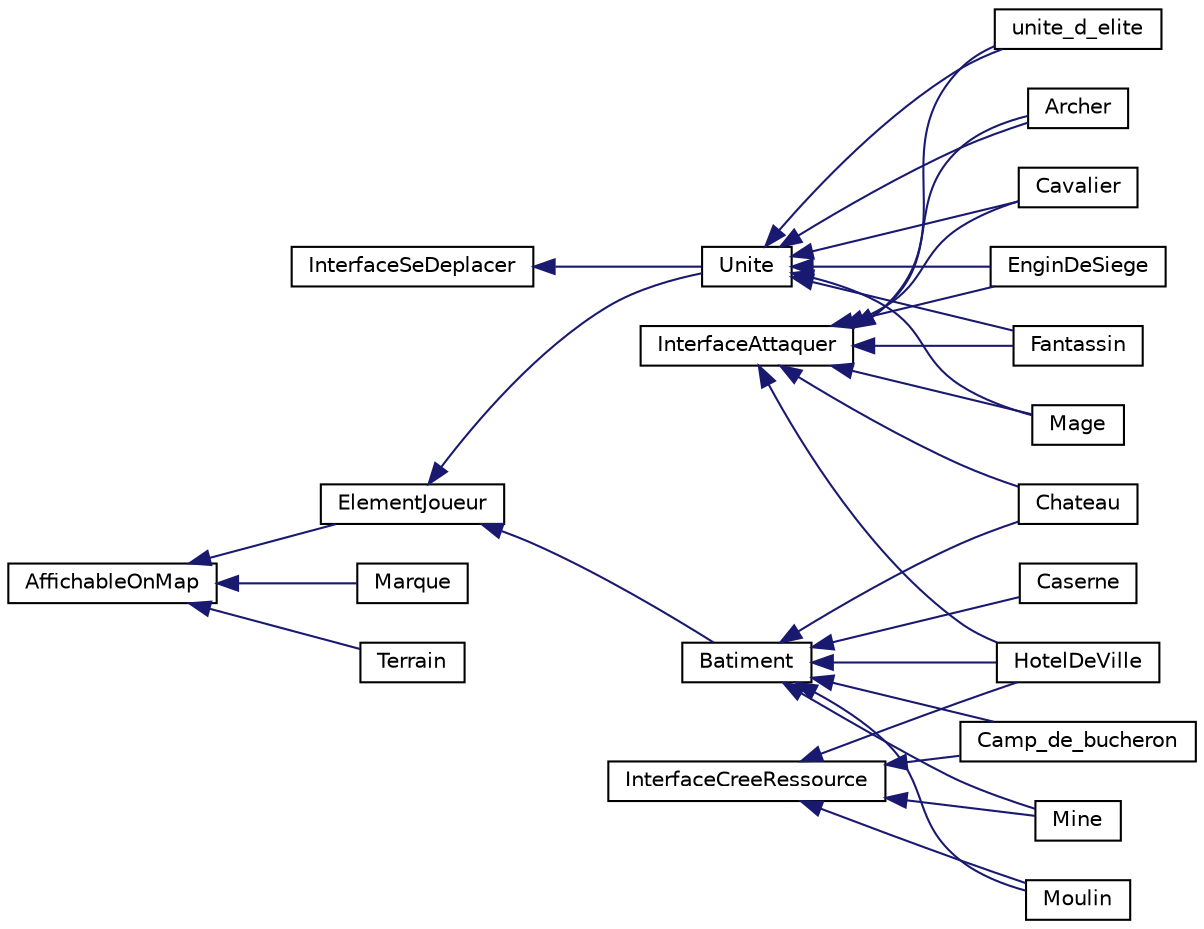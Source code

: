digraph "Graphical Class Hierarchy"
{
 // LATEX_PDF_SIZE
  edge [fontname="Helvetica",fontsize="10",labelfontname="Helvetica",labelfontsize="10"];
  node [fontname="Helvetica",fontsize="10",shape=record];
  rankdir="LR";
  Node0 [label="AffichableOnMap",height=0.2,width=0.4,color="black", fillcolor="white", style="filled",URL="$class_affichable_on_map.html",tooltip="Classe abstraite qui permet a une classe d'etre affichable sur la map elle gere le deplacement sur la..."];
  Node0 -> Node1 [dir="back",color="midnightblue",fontsize="10",style="solid",fontname="Helvetica"];
  Node1 [label="ElementJoueur",height=0.2,width=0.4,color="black", fillcolor="white", style="filled",URL="$class_element_joueur.html",tooltip="classe abstraite correspondant a tous les elements pouvant appartenir a un joueur S'ajoute a sa creat..."];
  Node1 -> Node2 [dir="back",color="midnightblue",fontsize="10",style="solid",fontname="Helvetica"];
  Node2 [label="Batiment",height=0.2,width=0.4,color="black", fillcolor="white", style="filled",URL="$class_batiment.html",tooltip=" "];
  Node2 -> Node3 [dir="back",color="midnightblue",fontsize="10",style="solid",fontname="Helvetica"];
  Node3 [label="Camp_de_bucheron",height=0.2,width=0.4,color="black", fillcolor="white", style="filled",URL="$class_camp__de__bucheron.html",tooltip="Camp_de_bucheron est un Batiment qui permet de produire du bois."];
  Node2 -> Node4 [dir="back",color="midnightblue",fontsize="10",style="solid",fontname="Helvetica"];
  Node4 [label="Caserne",height=0.2,width=0.4,color="black", fillcolor="white", style="filled",URL="$class_caserne.html",tooltip="classe representant la caserne"];
  Node2 -> Node5 [dir="back",color="midnightblue",fontsize="10",style="solid",fontname="Helvetica"];
  Node5 [label="Chateau",height=0.2,width=0.4,color="black", fillcolor="white", style="filled",URL="$class_chateau.html",tooltip="Batiment qui peut attaquer et construire l'unite d'elite."];
  Node2 -> Node6 [dir="back",color="midnightblue",fontsize="10",style="solid",fontname="Helvetica"];
  Node6 [label="HotelDeVille",height=0.2,width=0.4,color="black", fillcolor="white", style="filled",URL="$class_hotel_de_ville.html",tooltip="premier batiment du joueur  lorsqu'il est detruit le joueur perd"];
  Node2 -> Node7 [dir="back",color="midnightblue",fontsize="10",style="solid",fontname="Helvetica"];
  Node7 [label="Mine",height=0.2,width=0.4,color="black", fillcolor="white", style="filled",URL="$class_mine.html",tooltip="Mine est un Batiment qui permet de produire de l'or."];
  Node2 -> Node8 [dir="back",color="midnightblue",fontsize="10",style="solid",fontname="Helvetica"];
  Node8 [label="Moulin",height=0.2,width=0.4,color="black", fillcolor="white", style="filled",URL="$class_moulin.html",tooltip="batiment qui permet de produire de la nourriture"];
  Node1 -> Node9 [dir="back",color="midnightblue",fontsize="10",style="solid",fontname="Helvetica"];
  Node9 [label="Unite",height=0.2,width=0.4,color="black", fillcolor="white", style="filled",URL="$class_unite.html",tooltip="classe abstraite representant une unite  element joueur qui peut se deplacer"];
  Node9 -> Node10 [dir="back",color="midnightblue",fontsize="10",style="solid",fontname="Helvetica"];
  Node10 [label="Archer",height=0.2,width=0.4,color="black", fillcolor="white", style="filled",URL="$class_archer.html",tooltip="Unite qui peut attaquer."];
  Node9 -> Node11 [dir="back",color="midnightblue",fontsize="10",style="solid",fontname="Helvetica"];
  Node11 [label="Cavalier",height=0.2,width=0.4,color="black", fillcolor="white", style="filled",URL="$class_cavalier.html",tooltip="Unite qui peut attaquer."];
  Node9 -> Node12 [dir="back",color="midnightblue",fontsize="10",style="solid",fontname="Helvetica"];
  Node12 [label="EnginDeSiege",height=0.2,width=0.4,color="black", fillcolor="white", style="filled",URL="$class_engin_de_siege.html",tooltip=" "];
  Node9 -> Node13 [dir="back",color="midnightblue",fontsize="10",style="solid",fontname="Helvetica"];
  Node13 [label="Fantassin",height=0.2,width=0.4,color="black", fillcolor="white", style="filled",URL="$class_fantassin.html",tooltip=" "];
  Node9 -> Node14 [dir="back",color="midnightblue",fontsize="10",style="solid",fontname="Helvetica"];
  Node14 [label="Mage",height=0.2,width=0.4,color="black", fillcolor="white", style="filled",URL="$class_mage.html",tooltip="Unite qui peut attaquer."];
  Node9 -> Node15 [dir="back",color="midnightblue",fontsize="10",style="solid",fontname="Helvetica"];
  Node15 [label="unite_d_elite",height=0.2,width=0.4,color="black", fillcolor="white", style="filled",URL="$classunite__d__elite.html",tooltip="classe representant une unite d'elite  cree par le chateau"];
  Node0 -> Node16 [dir="back",color="midnightblue",fontsize="10",style="solid",fontname="Helvetica"];
  Node16 [label="Marque",height=0.2,width=0.4,color="black", fillcolor="white", style="filled",URL="$class_marque.html",tooltip="marque sur les cases du plateau qui est informative"];
  Node0 -> Node17 [dir="back",color="midnightblue",fontsize="10",style="solid",fontname="Helvetica"];
  Node17 [label="Terrain",height=0.2,width=0.4,color="black", fillcolor="white", style="filled",URL="$class_terrain.html",tooltip="terrain sur chaque case du plateau"];
  Node54 [label="InterfaceAttaquer",height=0.2,width=0.4,color="black", fillcolor="white", style="filled",URL="$class_interface_attaquer.html",tooltip="A implementer sur un ElementJoueur si il peut attaquer  Ajouter commande ChoixAttaquer a la liste ren..."];
  Node54 -> Node10 [dir="back",color="midnightblue",fontsize="10",style="solid",fontname="Helvetica"];
  Node54 -> Node11 [dir="back",color="midnightblue",fontsize="10",style="solid",fontname="Helvetica"];
  Node54 -> Node5 [dir="back",color="midnightblue",fontsize="10",style="solid",fontname="Helvetica"];
  Node54 -> Node12 [dir="back",color="midnightblue",fontsize="10",style="solid",fontname="Helvetica"];
  Node54 -> Node13 [dir="back",color="midnightblue",fontsize="10",style="solid",fontname="Helvetica"];
  Node54 -> Node6 [dir="back",color="midnightblue",fontsize="10",style="solid",fontname="Helvetica"];
  Node54 -> Node14 [dir="back",color="midnightblue",fontsize="10",style="solid",fontname="Helvetica"];
  Node54 -> Node15 [dir="back",color="midnightblue",fontsize="10",style="solid",fontname="Helvetica"];
  Node55 [label="InterfaceCreeRessource",height=0.2,width=0.4,color="black", fillcolor="white", style="filled",URL="$class_interface_cree_ressource.html",tooltip="A implementer sur un ElementJoueur si il cree des ressources a chaque tour  Ajouter dans nouveauTour(..."];
  Node55 -> Node3 [dir="back",color="midnightblue",fontsize="10",style="solid",fontname="Helvetica"];
  Node55 -> Node6 [dir="back",color="midnightblue",fontsize="10",style="solid",fontname="Helvetica"];
  Node55 -> Node7 [dir="back",color="midnightblue",fontsize="10",style="solid",fontname="Helvetica"];
  Node55 -> Node8 [dir="back",color="midnightblue",fontsize="10",style="solid",fontname="Helvetica"];
  Node56 [label="InterfaceSeDeplacer",height=0.2,width=0.4,color="black", fillcolor="white", style="filled",URL="$class_interface_se_deplacer.html",tooltip="A implementer sur un ElementJoueur si il peut se deplacer  Ajouter commande ChoixSeDeplacer a la list..."];
  Node56 -> Node9 [dir="back",color="midnightblue",fontsize="10",style="solid",fontname="Helvetica"];
}
